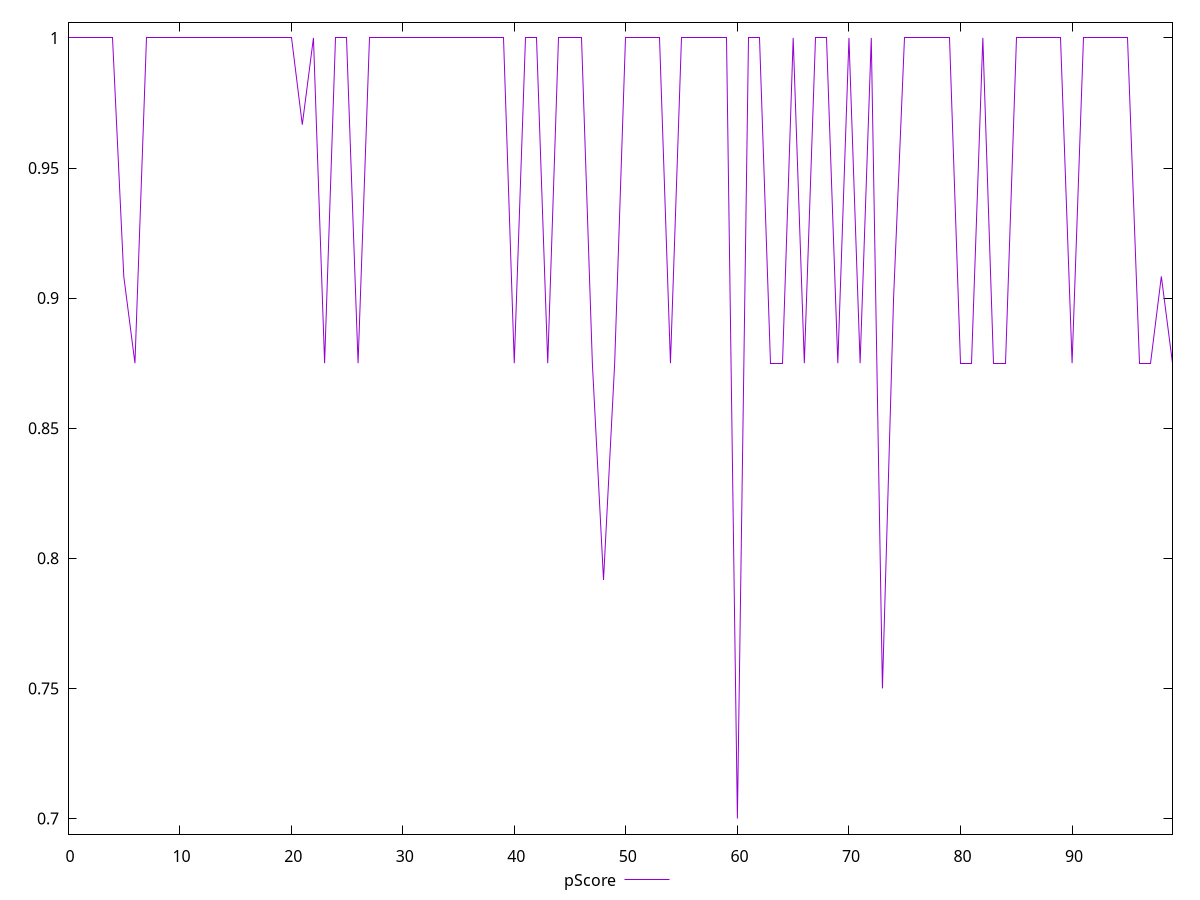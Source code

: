 reset

$pScore <<EOF
0 1
1 1
2 1
3 1
4 1
5 0.9083333333333333
6 0.875
7 1
8 1
9 1
10 1
11 1
12 1
13 1
14 1
15 1
16 1
17 1
18 1
19 1
20 1
21 0.9666666666666667
22 1
23 0.875
24 1
25 1
26 0.875
27 1
28 1
29 1
30 1
31 1
32 1
33 1
34 1
35 1
36 1
37 1
38 1
39 1
40 0.875
41 1
42 1
43 0.875
44 1
45 1
46 1
47 0.875
48 0.7916666666666666
49 0.875
50 1
51 1
52 1
53 1
54 0.875
55 1
56 1
57 1
58 1
59 1
60 0.7
61 1
62 1
63 0.875
64 0.875
65 1
66 0.875
67 1
68 1
69 0.875
70 1
71 0.875
72 1
73 0.75
74 0.9
75 1
76 1
77 1
78 1
79 1
80 0.875
81 0.875
82 1
83 0.875
84 0.875
85 1
86 1
87 1
88 1
89 1
90 0.875
91 1
92 1
93 1
94 1
95 1
96 0.875
97 0.875
98 0.9083333333333333
99 0.875
EOF

set key outside below
set xrange [0:99]
set yrange [0.694:1.006]
set trange [0.694:1.006]
set terminal svg size 640, 500 enhanced background rgb 'white'
set output "reports/report_00027_2021-02-24T12-40-31.850Z/legacy-javascript/samples/astro/pScore/values.svg"

plot $pScore title "pScore" with line

reset
